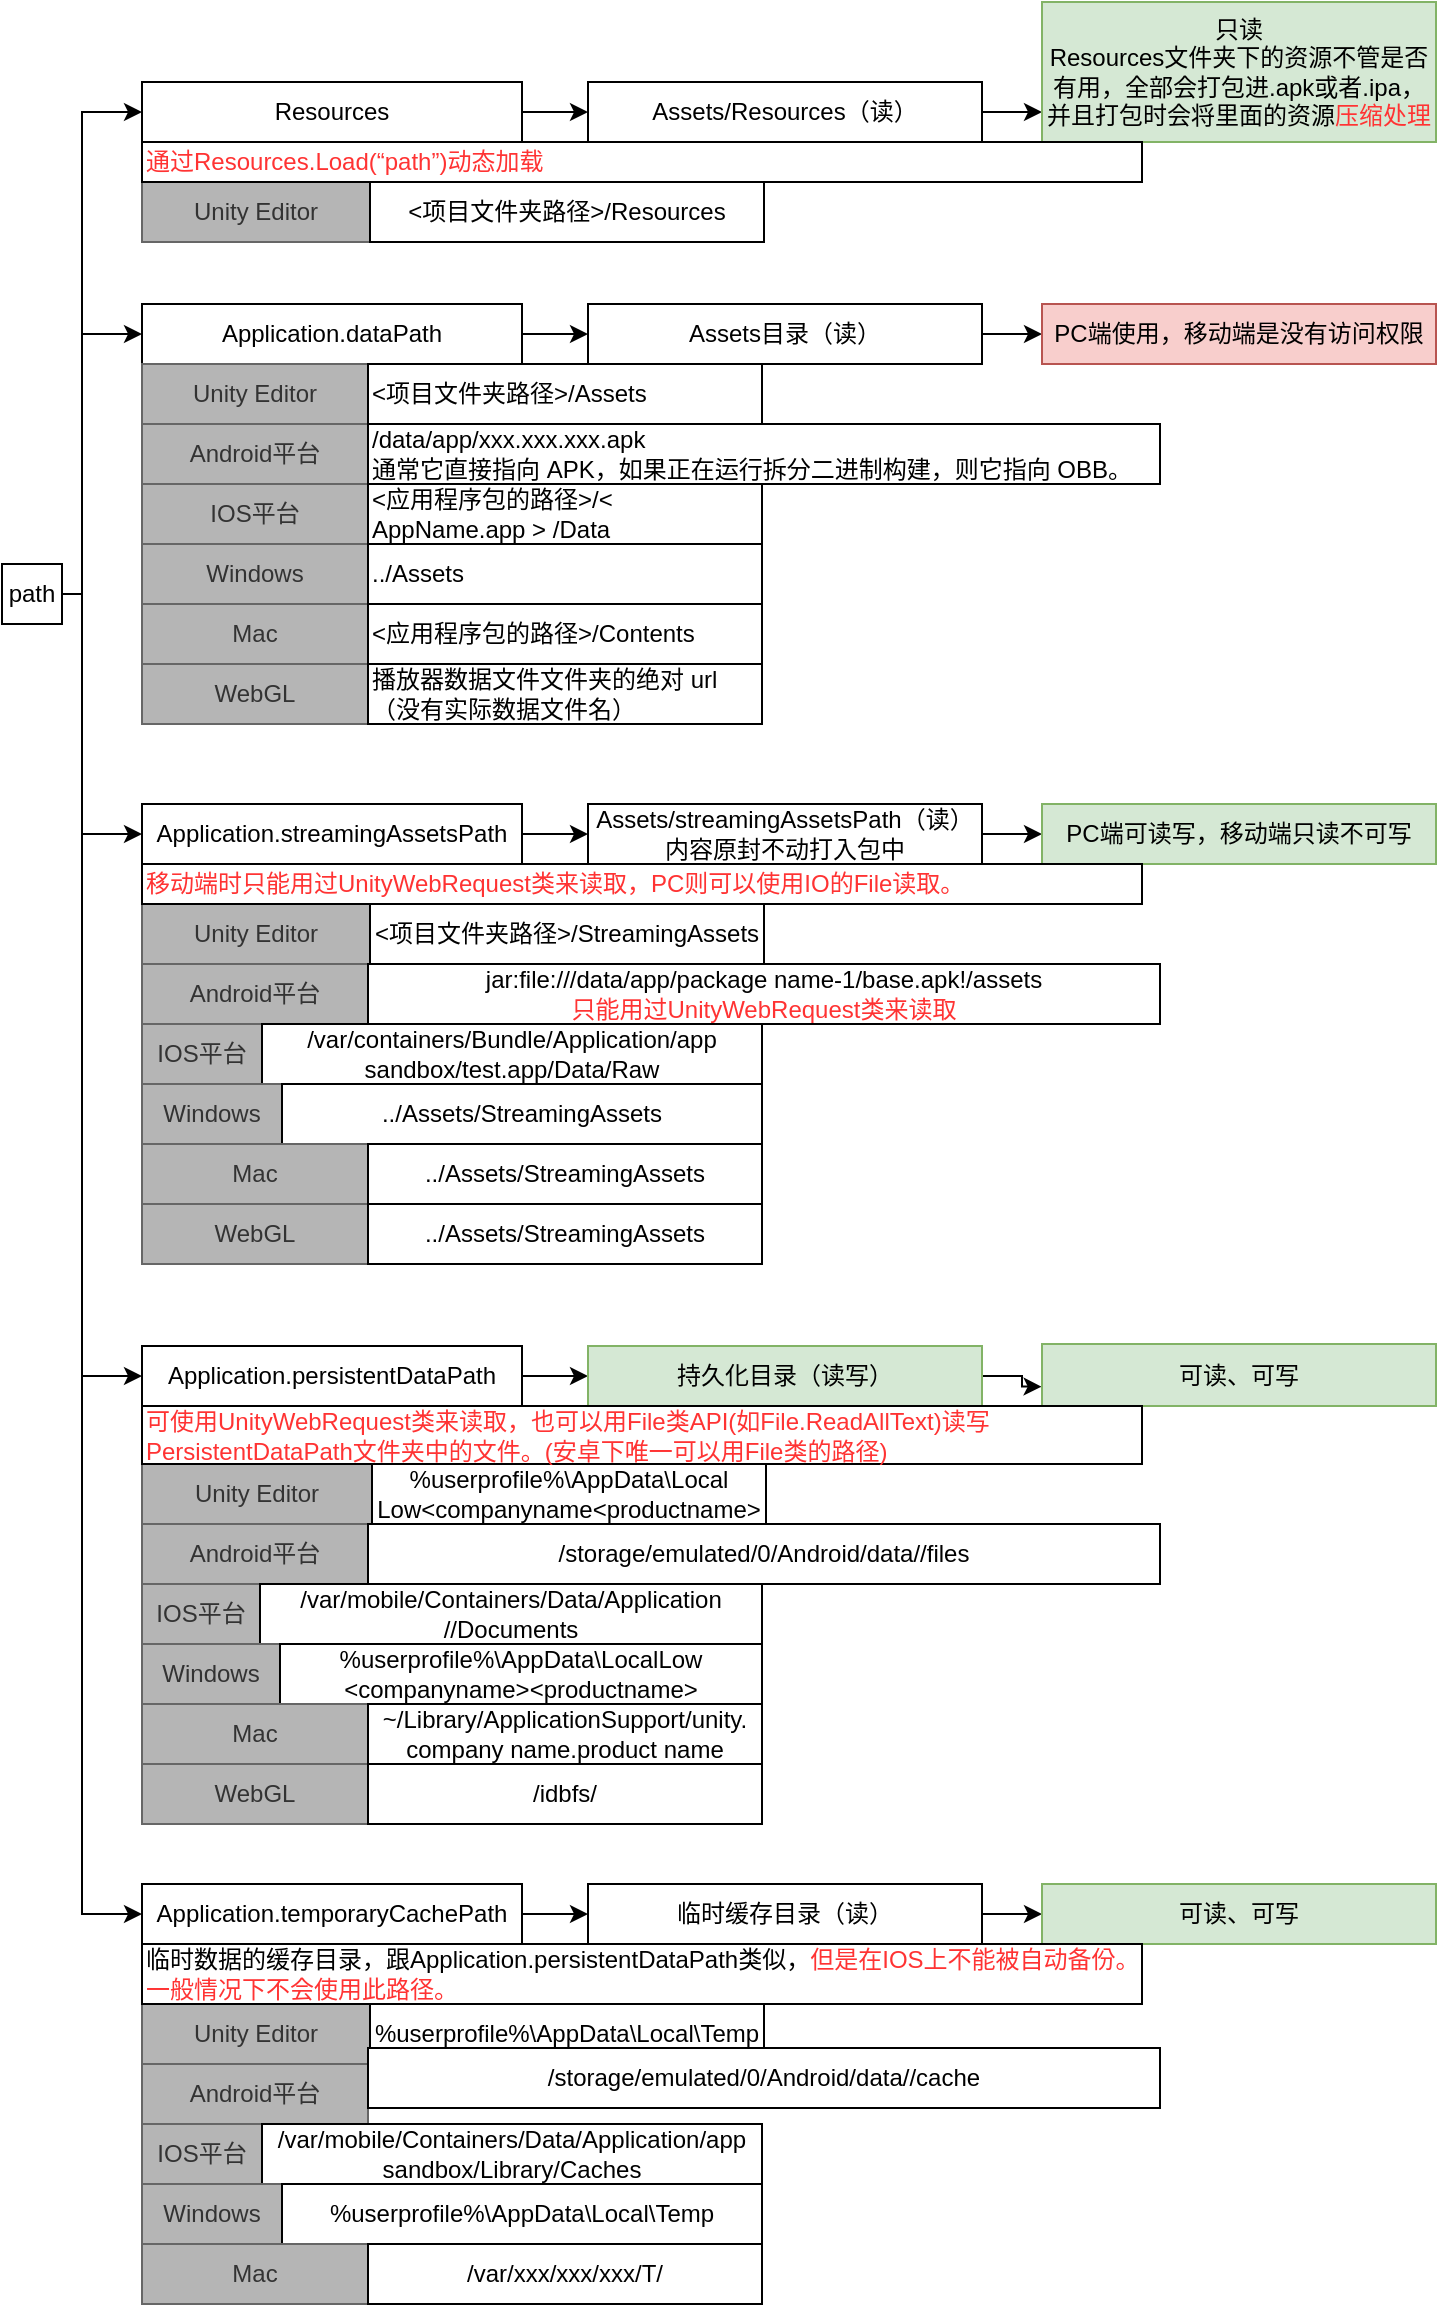 <mxfile version="22.1.15" type="github">
  <diagram name="第 1 页" id="7i3Y2KCJodw82isjAdBV">
    <mxGraphModel dx="1386" dy="759" grid="1" gridSize="10" guides="1" tooltips="1" connect="1" arrows="1" fold="1" page="1" pageScale="1" pageWidth="827" pageHeight="1169" math="0" shadow="0">
      <root>
        <mxCell id="0" />
        <mxCell id="1" parent="0" />
        <mxCell id="EIhSu--SQNdTw0fNG2EI-1" value="" style="edgeStyle=orthogonalEdgeStyle;rounded=0;orthogonalLoop=1;jettySize=auto;html=1;" edge="1" parent="1" source="EIhSu--SQNdTw0fNG2EI-2" target="EIhSu--SQNdTw0fNG2EI-4">
          <mxGeometry relative="1" as="geometry" />
        </mxCell>
        <mxCell id="EIhSu--SQNdTw0fNG2EI-2" value="Application.dataPath" style="rounded=0;whiteSpace=wrap;html=1;" vertex="1" parent="1">
          <mxGeometry x="80" y="320" width="190" height="30" as="geometry" />
        </mxCell>
        <mxCell id="EIhSu--SQNdTw0fNG2EI-3" value="" style="edgeStyle=orthogonalEdgeStyle;rounded=0;orthogonalLoop=1;jettySize=auto;html=1;" edge="1" parent="1" source="EIhSu--SQNdTw0fNG2EI-4" target="EIhSu--SQNdTw0fNG2EI-31">
          <mxGeometry relative="1" as="geometry" />
        </mxCell>
        <mxCell id="EIhSu--SQNdTw0fNG2EI-4" value="Assets目录（读）" style="rounded=0;whiteSpace=wrap;html=1;" vertex="1" parent="1">
          <mxGeometry x="303" y="320" width="197" height="30" as="geometry" />
        </mxCell>
        <mxCell id="EIhSu--SQNdTw0fNG2EI-5" value="" style="edgeStyle=orthogonalEdgeStyle;rounded=0;orthogonalLoop=1;jettySize=auto;html=1;entryX=0;entryY=0.5;entryDx=0;entryDy=0;" edge="1" parent="1" source="EIhSu--SQNdTw0fNG2EI-10" target="EIhSu--SQNdTw0fNG2EI-2">
          <mxGeometry relative="1" as="geometry">
            <Array as="points">
              <mxPoint x="50" y="465" />
              <mxPoint x="50" y="335" />
            </Array>
          </mxGeometry>
        </mxCell>
        <mxCell id="EIhSu--SQNdTw0fNG2EI-6" value="" style="edgeStyle=orthogonalEdgeStyle;rounded=0;orthogonalLoop=1;jettySize=auto;html=1;entryX=0;entryY=0.5;entryDx=0;entryDy=0;" edge="1" parent="1" source="EIhSu--SQNdTw0fNG2EI-10" target="EIhSu--SQNdTw0fNG2EI-27">
          <mxGeometry relative="1" as="geometry">
            <mxPoint x="-60" y="190" as="targetPoint" />
            <Array as="points">
              <mxPoint x="50" y="465" />
              <mxPoint x="50" y="224" />
            </Array>
          </mxGeometry>
        </mxCell>
        <mxCell id="EIhSu--SQNdTw0fNG2EI-7" value="" style="edgeStyle=orthogonalEdgeStyle;rounded=0;orthogonalLoop=1;jettySize=auto;html=1;entryX=0;entryY=0.5;entryDx=0;entryDy=0;" edge="1" parent="1" source="EIhSu--SQNdTw0fNG2EI-10" target="EIhSu--SQNdTw0fNG2EI-12">
          <mxGeometry relative="1" as="geometry">
            <mxPoint x="60" y="466" as="targetPoint" />
            <Array as="points">
              <mxPoint x="50" y="465" />
              <mxPoint x="50" y="585" />
            </Array>
          </mxGeometry>
        </mxCell>
        <mxCell id="EIhSu--SQNdTw0fNG2EI-8" value="" style="edgeStyle=orthogonalEdgeStyle;rounded=0;orthogonalLoop=1;jettySize=auto;html=1;entryX=0;entryY=0.5;entryDx=0;entryDy=0;" edge="1" parent="1" source="EIhSu--SQNdTw0fNG2EI-10" target="EIhSu--SQNdTw0fNG2EI-17">
          <mxGeometry relative="1" as="geometry">
            <Array as="points">
              <mxPoint x="50" y="465" />
              <mxPoint x="50" y="856" />
            </Array>
          </mxGeometry>
        </mxCell>
        <mxCell id="EIhSu--SQNdTw0fNG2EI-9" value="" style="edgeStyle=orthogonalEdgeStyle;rounded=0;orthogonalLoop=1;jettySize=auto;html=1;entryX=0;entryY=0.5;entryDx=0;entryDy=0;" edge="1" parent="1" source="EIhSu--SQNdTw0fNG2EI-10" target="EIhSu--SQNdTw0fNG2EI-23">
          <mxGeometry relative="1" as="geometry">
            <Array as="points">
              <mxPoint x="50" y="465" />
              <mxPoint x="50" y="1125" />
            </Array>
          </mxGeometry>
        </mxCell>
        <mxCell id="EIhSu--SQNdTw0fNG2EI-10" value="path" style="rounded=0;whiteSpace=wrap;html=1;" vertex="1" parent="1">
          <mxGeometry x="10" y="450" width="30" height="30" as="geometry" />
        </mxCell>
        <mxCell id="EIhSu--SQNdTw0fNG2EI-11" value="" style="edgeStyle=orthogonalEdgeStyle;rounded=0;orthogonalLoop=1;jettySize=auto;html=1;" edge="1" parent="1" source="EIhSu--SQNdTw0fNG2EI-12" target="EIhSu--SQNdTw0fNG2EI-15">
          <mxGeometry relative="1" as="geometry" />
        </mxCell>
        <mxCell id="EIhSu--SQNdTw0fNG2EI-12" value="Application.streamingAssetsPath" style="rounded=0;whiteSpace=wrap;html=1;" vertex="1" parent="1">
          <mxGeometry x="80" y="570" width="190" height="30" as="geometry" />
        </mxCell>
        <mxCell id="EIhSu--SQNdTw0fNG2EI-13" value="" style="edgeStyle=orthogonalEdgeStyle;rounded=0;orthogonalLoop=1;jettySize=auto;html=1;" edge="1" parent="1" source="EIhSu--SQNdTw0fNG2EI-15" target="EIhSu--SQNdTw0fNG2EI-83">
          <mxGeometry relative="1" as="geometry" />
        </mxCell>
        <mxCell id="EIhSu--SQNdTw0fNG2EI-14" value="" style="edgeStyle=orthogonalEdgeStyle;rounded=0;orthogonalLoop=1;jettySize=auto;html=1;entryX=0;entryY=0.5;entryDx=0;entryDy=0;" edge="1" parent="1" source="EIhSu--SQNdTw0fNG2EI-15" target="EIhSu--SQNdTw0fNG2EI-32">
          <mxGeometry relative="1" as="geometry" />
        </mxCell>
        <mxCell id="EIhSu--SQNdTw0fNG2EI-15" value="Assets/streamingAssetsPath（读）&lt;br&gt;内容原封不动打入包中" style="rounded=0;whiteSpace=wrap;html=1;" vertex="1" parent="1">
          <mxGeometry x="303" y="570" width="197" height="30" as="geometry" />
        </mxCell>
        <mxCell id="EIhSu--SQNdTw0fNG2EI-16" value="" style="edgeStyle=orthogonalEdgeStyle;rounded=0;orthogonalLoop=1;jettySize=auto;html=1;entryX=0;entryY=0.5;entryDx=0;entryDy=0;" edge="1" parent="1" source="EIhSu--SQNdTw0fNG2EI-17" target="EIhSu--SQNdTw0fNG2EI-21">
          <mxGeometry relative="1" as="geometry" />
        </mxCell>
        <mxCell id="EIhSu--SQNdTw0fNG2EI-17" value="Application.persistentDataPath" style="rounded=0;whiteSpace=wrap;html=1;" vertex="1" parent="1">
          <mxGeometry x="80" y="841" width="190" height="30" as="geometry" />
        </mxCell>
        <mxCell id="EIhSu--SQNdTw0fNG2EI-18" value="" style="edgeStyle=orthogonalEdgeStyle;rounded=0;orthogonalLoop=1;jettySize=auto;html=1;" edge="1" parent="1" source="EIhSu--SQNdTw0fNG2EI-21" target="EIhSu--SQNdTw0fNG2EI-84">
          <mxGeometry relative="1" as="geometry" />
        </mxCell>
        <mxCell id="EIhSu--SQNdTw0fNG2EI-19" value="" style="edgeStyle=orthogonalEdgeStyle;rounded=0;orthogonalLoop=1;jettySize=auto;html=1;" edge="1" parent="1" source="EIhSu--SQNdTw0fNG2EI-21" target="EIhSu--SQNdTw0fNG2EI-84">
          <mxGeometry relative="1" as="geometry" />
        </mxCell>
        <mxCell id="EIhSu--SQNdTw0fNG2EI-20" value="" style="edgeStyle=orthogonalEdgeStyle;rounded=0;orthogonalLoop=1;jettySize=auto;html=1;entryX=-0.001;entryY=0.688;entryDx=0;entryDy=0;entryPerimeter=0;" edge="1" parent="1" source="EIhSu--SQNdTw0fNG2EI-21" target="EIhSu--SQNdTw0fNG2EI-33">
          <mxGeometry relative="1" as="geometry" />
        </mxCell>
        <mxCell id="EIhSu--SQNdTw0fNG2EI-21" value="持久化目录（读写）" style="rounded=0;whiteSpace=wrap;html=1;fillColor=#d5e8d4;strokeColor=#82b366;" vertex="1" parent="1">
          <mxGeometry x="303" y="841" width="197" height="30" as="geometry" />
        </mxCell>
        <mxCell id="EIhSu--SQNdTw0fNG2EI-22" value="" style="edgeStyle=orthogonalEdgeStyle;rounded=0;orthogonalLoop=1;jettySize=auto;html=1;" edge="1" parent="1" source="EIhSu--SQNdTw0fNG2EI-23" target="EIhSu--SQNdTw0fNG2EI-25">
          <mxGeometry relative="1" as="geometry" />
        </mxCell>
        <mxCell id="EIhSu--SQNdTw0fNG2EI-23" value="Application.temporaryCachePath" style="rounded=0;whiteSpace=wrap;html=1;" vertex="1" parent="1">
          <mxGeometry x="80" y="1110" width="190" height="30" as="geometry" />
        </mxCell>
        <mxCell id="EIhSu--SQNdTw0fNG2EI-24" value="" style="edgeStyle=orthogonalEdgeStyle;rounded=0;orthogonalLoop=1;jettySize=auto;html=1;entryX=0;entryY=0.5;entryDx=0;entryDy=0;" edge="1" parent="1" source="EIhSu--SQNdTw0fNG2EI-25" target="EIhSu--SQNdTw0fNG2EI-34">
          <mxGeometry relative="1" as="geometry" />
        </mxCell>
        <mxCell id="EIhSu--SQNdTw0fNG2EI-25" value="临时缓存目录（读）" style="rounded=0;whiteSpace=wrap;html=1;" vertex="1" parent="1">
          <mxGeometry x="303" y="1110" width="197" height="30" as="geometry" />
        </mxCell>
        <mxCell id="EIhSu--SQNdTw0fNG2EI-26" value="" style="edgeStyle=orthogonalEdgeStyle;rounded=0;orthogonalLoop=1;jettySize=auto;html=1;" edge="1" parent="1" source="EIhSu--SQNdTw0fNG2EI-27" target="EIhSu--SQNdTw0fNG2EI-29">
          <mxGeometry relative="1" as="geometry" />
        </mxCell>
        <mxCell id="EIhSu--SQNdTw0fNG2EI-27" value="Resources" style="rounded=0;whiteSpace=wrap;html=1;" vertex="1" parent="1">
          <mxGeometry x="80" y="209" width="190" height="30" as="geometry" />
        </mxCell>
        <mxCell id="EIhSu--SQNdTw0fNG2EI-28" value="" style="edgeStyle=orthogonalEdgeStyle;rounded=0;orthogonalLoop=1;jettySize=auto;html=1;" edge="1" parent="1" source="EIhSu--SQNdTw0fNG2EI-29" target="EIhSu--SQNdTw0fNG2EI-30">
          <mxGeometry relative="1" as="geometry">
            <Array as="points">
              <mxPoint x="530" y="224" />
              <mxPoint x="530" y="224" />
            </Array>
          </mxGeometry>
        </mxCell>
        <mxCell id="EIhSu--SQNdTw0fNG2EI-29" value="Assets/Resources（读）" style="rounded=0;whiteSpace=wrap;html=1;" vertex="1" parent="1">
          <mxGeometry x="303" y="209" width="197" height="30" as="geometry" />
        </mxCell>
        <mxCell id="EIhSu--SQNdTw0fNG2EI-30" value="只读&lt;br&gt;Resources文件夹下的资源不管是否有用，全部会打包进.apk或者.ipa，并且打包时会将里面的资源&lt;font color=&quot;#ff3333&quot;&gt;压缩处理&lt;/font&gt;" style="rounded=0;whiteSpace=wrap;html=1;fillColor=#d5e8d4;strokeColor=#82b366;" vertex="1" parent="1">
          <mxGeometry x="530" y="169" width="197" height="70" as="geometry" />
        </mxCell>
        <mxCell id="EIhSu--SQNdTw0fNG2EI-31" value="PC端使用，移动端是没有访问权限" style="rounded=0;whiteSpace=wrap;html=1;fillColor=#f8cecc;strokeColor=#b85450;" vertex="1" parent="1">
          <mxGeometry x="530" y="320" width="197" height="30" as="geometry" />
        </mxCell>
        <mxCell id="EIhSu--SQNdTw0fNG2EI-32" value="PC端可读写，移动端只读不可写" style="rounded=0;whiteSpace=wrap;html=1;fillColor=#d5e8d4;strokeColor=#82b366;" vertex="1" parent="1">
          <mxGeometry x="530" y="570" width="197" height="30" as="geometry" />
        </mxCell>
        <mxCell id="EIhSu--SQNdTw0fNG2EI-33" value="可读、可写&lt;br&gt;" style="rounded=0;whiteSpace=wrap;html=1;fillColor=#d5e8d4;strokeColor=#82b366;" vertex="1" parent="1">
          <mxGeometry x="530" y="840" width="197" height="31" as="geometry" />
        </mxCell>
        <mxCell id="EIhSu--SQNdTw0fNG2EI-34" value="可读、可写" style="rounded=0;whiteSpace=wrap;html=1;fillColor=#d5e8d4;strokeColor=#82b366;" vertex="1" parent="1">
          <mxGeometry x="530" y="1110" width="197" height="30" as="geometry" />
        </mxCell>
        <mxCell id="EIhSu--SQNdTw0fNG2EI-35" value="Unity Editor" style="rounded=0;whiteSpace=wrap;html=1;fillColor=#B5B5B5;fontColor=#333333;strokeColor=#666666;" vertex="1" parent="1">
          <mxGeometry x="80" y="350" width="113" height="30" as="geometry" />
        </mxCell>
        <mxCell id="EIhSu--SQNdTw0fNG2EI-36" value="&amp;lt;项目文件夹路径&amp;gt;/Assets" style="rounded=0;whiteSpace=wrap;html=1;align=left;" vertex="1" parent="1">
          <mxGeometry x="193" y="350" width="197" height="30" as="geometry" />
        </mxCell>
        <mxCell id="EIhSu--SQNdTw0fNG2EI-37" value="Android平台" style="rounded=0;whiteSpace=wrap;html=1;fillColor=#B5B5B5;fontColor=#333333;strokeColor=#666666;" vertex="1" parent="1">
          <mxGeometry x="80" y="380" width="113" height="30" as="geometry" />
        </mxCell>
        <mxCell id="EIhSu--SQNdTw0fNG2EI-38" value="/data/app/xxx.xxx.xxx.apk&lt;br&gt;通常它直接指向 APK，如果正在运行拆分二进制构建，则它指向 OBB。" style="rounded=0;whiteSpace=wrap;html=1;align=left;" vertex="1" parent="1">
          <mxGeometry x="193" y="380" width="396" height="30" as="geometry" />
        </mxCell>
        <mxCell id="EIhSu--SQNdTw0fNG2EI-39" value="IOS平台" style="rounded=0;whiteSpace=wrap;html=1;fillColor=#B5B5B5;fontColor=#333333;strokeColor=#666666;" vertex="1" parent="1">
          <mxGeometry x="80" y="410" width="113" height="30" as="geometry" />
        </mxCell>
        <mxCell id="EIhSu--SQNdTw0fNG2EI-40" value="&amp;lt;应用程序包的路径&amp;gt;/&amp;lt; AppName.app &amp;gt; /Data" style="rounded=0;whiteSpace=wrap;html=1;align=left;" vertex="1" parent="1">
          <mxGeometry x="193" y="410" width="197" height="30" as="geometry" />
        </mxCell>
        <mxCell id="EIhSu--SQNdTw0fNG2EI-41" value="Windows" style="rounded=0;whiteSpace=wrap;html=1;fillColor=#B5B5B5;fontColor=#333333;strokeColor=#666666;" vertex="1" parent="1">
          <mxGeometry x="80" y="440" width="113" height="30" as="geometry" />
        </mxCell>
        <mxCell id="EIhSu--SQNdTw0fNG2EI-42" value="../Assets" style="rounded=0;whiteSpace=wrap;html=1;align=left;" vertex="1" parent="1">
          <mxGeometry x="193" y="440" width="197" height="30" as="geometry" />
        </mxCell>
        <mxCell id="EIhSu--SQNdTw0fNG2EI-43" value="Mac" style="rounded=0;whiteSpace=wrap;html=1;fillColor=#B5B5B5;fontColor=#333333;strokeColor=#666666;" vertex="1" parent="1">
          <mxGeometry x="80" y="470" width="113" height="30" as="geometry" />
        </mxCell>
        <mxCell id="EIhSu--SQNdTw0fNG2EI-44" value="&amp;lt;应用程序包的路径&amp;gt;/Contents" style="rounded=0;whiteSpace=wrap;html=1;align=left;" vertex="1" parent="1">
          <mxGeometry x="193" y="470" width="197" height="30" as="geometry" />
        </mxCell>
        <mxCell id="EIhSu--SQNdTw0fNG2EI-45" value="WebGL" style="rounded=0;whiteSpace=wrap;html=1;fillColor=#B5B5B5;fontColor=#333333;strokeColor=#666666;" vertex="1" parent="1">
          <mxGeometry x="80" y="500" width="113" height="30" as="geometry" />
        </mxCell>
        <mxCell id="EIhSu--SQNdTw0fNG2EI-46" value="播放器数据文件文件夹的绝对 url（没有实际数据文件名）" style="rounded=0;whiteSpace=wrap;html=1;align=left;" vertex="1" parent="1">
          <mxGeometry x="193" y="500" width="197" height="30" as="geometry" />
        </mxCell>
        <mxCell id="EIhSu--SQNdTw0fNG2EI-47" value="Unity Editor" style="rounded=0;whiteSpace=wrap;html=1;fillColor=#B5B5B5;fontColor=#333333;strokeColor=#666666;" vertex="1" parent="1">
          <mxGeometry x="80" y="620" width="114" height="30" as="geometry" />
        </mxCell>
        <mxCell id="EIhSu--SQNdTw0fNG2EI-48" value="&amp;lt;项目文件夹路径&amp;gt;/StreamingAssets" style="rounded=0;whiteSpace=wrap;html=1;" vertex="1" parent="1">
          <mxGeometry x="194" y="620" width="197" height="30" as="geometry" />
        </mxCell>
        <mxCell id="EIhSu--SQNdTw0fNG2EI-49" value="Android平台" style="rounded=0;whiteSpace=wrap;html=1;fillColor=#B5B5B5;fontColor=#333333;strokeColor=#666666;" vertex="1" parent="1">
          <mxGeometry x="80" y="650" width="113" height="30" as="geometry" />
        </mxCell>
        <mxCell id="EIhSu--SQNdTw0fNG2EI-50" value="jar:file:///data/app/package name-1/base.apk!/assets&lt;br&gt;&lt;font color=&quot;#ff3333&quot;&gt;只能用过UnityWebRequest类来读取&lt;/font&gt;" style="rounded=0;whiteSpace=wrap;html=1;" vertex="1" parent="1">
          <mxGeometry x="193" y="650" width="396" height="30" as="geometry" />
        </mxCell>
        <mxCell id="EIhSu--SQNdTw0fNG2EI-51" value="IOS平台" style="rounded=0;whiteSpace=wrap;html=1;fillColor=#B5B5B5;fontColor=#333333;strokeColor=#666666;" vertex="1" parent="1">
          <mxGeometry x="80" y="680" width="60" height="30" as="geometry" />
        </mxCell>
        <mxCell id="EIhSu--SQNdTw0fNG2EI-52" value="/var/containers/Bundle/Application/app sandbox/test.app/Data/Raw" style="rounded=0;whiteSpace=wrap;html=1;" vertex="1" parent="1">
          <mxGeometry x="140" y="680" width="250" height="30" as="geometry" />
        </mxCell>
        <mxCell id="EIhSu--SQNdTw0fNG2EI-53" value="Windows" style="rounded=0;whiteSpace=wrap;html=1;fillColor=#B5B5B5;fontColor=#333333;strokeColor=#666666;" vertex="1" parent="1">
          <mxGeometry x="80" y="710" width="70" height="30" as="geometry" />
        </mxCell>
        <mxCell id="EIhSu--SQNdTw0fNG2EI-54" value="../Assets/StreamingAssets" style="rounded=0;whiteSpace=wrap;html=1;" vertex="1" parent="1">
          <mxGeometry x="150" y="710" width="240" height="30" as="geometry" />
        </mxCell>
        <mxCell id="EIhSu--SQNdTw0fNG2EI-55" value="Mac" style="rounded=0;whiteSpace=wrap;html=1;fillColor=#B5B5B5;fontColor=#333333;strokeColor=#666666;" vertex="1" parent="1">
          <mxGeometry x="80" y="740" width="113" height="30" as="geometry" />
        </mxCell>
        <mxCell id="EIhSu--SQNdTw0fNG2EI-56" value="../Assets/StreamingAssets" style="rounded=0;whiteSpace=wrap;html=1;" vertex="1" parent="1">
          <mxGeometry x="193" y="740" width="197" height="30" as="geometry" />
        </mxCell>
        <mxCell id="EIhSu--SQNdTw0fNG2EI-57" value="WebGL" style="rounded=0;whiteSpace=wrap;html=1;fillColor=#B5B5B5;fontColor=#333333;strokeColor=#666666;" vertex="1" parent="1">
          <mxGeometry x="80" y="770" width="113" height="30" as="geometry" />
        </mxCell>
        <mxCell id="EIhSu--SQNdTw0fNG2EI-58" value="../Assets/StreamingAssets" style="rounded=0;whiteSpace=wrap;html=1;" vertex="1" parent="1">
          <mxGeometry x="193" y="770" width="197" height="30" as="geometry" />
        </mxCell>
        <mxCell id="EIhSu--SQNdTw0fNG2EI-59" value="Unity Editor" style="rounded=0;whiteSpace=wrap;html=1;fillColor=#B5B5B5;fontColor=#333333;strokeColor=#666666;" vertex="1" parent="1">
          <mxGeometry x="80" y="259" width="114" height="30" as="geometry" />
        </mxCell>
        <mxCell id="EIhSu--SQNdTw0fNG2EI-60" value="&amp;lt;项目文件夹路径&amp;gt;/Resources" style="rounded=0;whiteSpace=wrap;html=1;" vertex="1" parent="1">
          <mxGeometry x="194" y="259" width="197" height="30" as="geometry" />
        </mxCell>
        <mxCell id="EIhSu--SQNdTw0fNG2EI-61" value="Unity Editor" style="rounded=0;whiteSpace=wrap;html=1;fillColor=#B5B5B5;fontColor=#333333;strokeColor=#666666;" vertex="1" parent="1">
          <mxGeometry x="80" y="900" width="115" height="30" as="geometry" />
        </mxCell>
        <mxCell id="EIhSu--SQNdTw0fNG2EI-62" value="%userprofile%\AppData\Local&lt;br&gt;Low&amp;lt;companyname&amp;lt;productname&amp;gt;" style="rounded=0;whiteSpace=wrap;html=1;" vertex="1" parent="1">
          <mxGeometry x="195" y="900" width="197" height="30" as="geometry" />
        </mxCell>
        <mxCell id="EIhSu--SQNdTw0fNG2EI-63" value="Android平台" style="rounded=0;whiteSpace=wrap;html=1;fillColor=#B5B5B5;fontColor=#333333;strokeColor=#666666;" vertex="1" parent="1">
          <mxGeometry x="80" y="930" width="113" height="30" as="geometry" />
        </mxCell>
        <mxCell id="EIhSu--SQNdTw0fNG2EI-64" value="/storage/emulated/0/Android/data//files" style="rounded=0;whiteSpace=wrap;html=1;" vertex="1" parent="1">
          <mxGeometry x="193" y="930" width="396" height="30" as="geometry" />
        </mxCell>
        <mxCell id="EIhSu--SQNdTw0fNG2EI-65" value="IOS平台" style="rounded=0;whiteSpace=wrap;html=1;fillColor=#B5B5B5;fontColor=#333333;strokeColor=#666666;" vertex="1" parent="1">
          <mxGeometry x="80" y="960" width="59" height="30" as="geometry" />
        </mxCell>
        <mxCell id="EIhSu--SQNdTw0fNG2EI-66" value="/var/mobile/Containers/Data/Application&lt;br style=&quot;border-color: var(--border-color);&quot;&gt;//Documents" style="rounded=0;whiteSpace=wrap;html=1;" vertex="1" parent="1">
          <mxGeometry x="139" y="960" width="251" height="30" as="geometry" />
        </mxCell>
        <mxCell id="EIhSu--SQNdTw0fNG2EI-67" value="Windows" style="rounded=0;whiteSpace=wrap;html=1;fillColor=#B5B5B5;fontColor=#333333;strokeColor=#666666;" vertex="1" parent="1">
          <mxGeometry x="80" y="990" width="69" height="30" as="geometry" />
        </mxCell>
        <mxCell id="EIhSu--SQNdTw0fNG2EI-68" value="%userprofile%\AppData\LocalLow&lt;br style=&quot;border-color: var(--border-color);&quot;&gt;&amp;lt;companyname&amp;gt;&amp;lt;productname&amp;gt;" style="rounded=0;whiteSpace=wrap;html=1;" vertex="1" parent="1">
          <mxGeometry x="149" y="990" width="241" height="30" as="geometry" />
        </mxCell>
        <mxCell id="EIhSu--SQNdTw0fNG2EI-69" value="Mac" style="rounded=0;whiteSpace=wrap;html=1;fillColor=#B5B5B5;fontColor=#333333;strokeColor=#666666;" vertex="1" parent="1">
          <mxGeometry x="80" y="1020" width="113" height="30" as="geometry" />
        </mxCell>
        <mxCell id="EIhSu--SQNdTw0fNG2EI-70" value="~/Library/ApplicationSupport/unity.&lt;br style=&quot;border-color: var(--border-color);&quot;&gt;company name.product name" style="rounded=0;whiteSpace=wrap;html=1;" vertex="1" parent="1">
          <mxGeometry x="193" y="1020" width="197" height="30" as="geometry" />
        </mxCell>
        <mxCell id="EIhSu--SQNdTw0fNG2EI-71" value="WebGL" style="rounded=0;whiteSpace=wrap;html=1;fillColor=#B5B5B5;fontColor=#333333;strokeColor=#666666;" vertex="1" parent="1">
          <mxGeometry x="80" y="1050" width="113" height="30" as="geometry" />
        </mxCell>
        <mxCell id="EIhSu--SQNdTw0fNG2EI-72" value="/idbfs/" style="rounded=0;whiteSpace=wrap;html=1;" vertex="1" parent="1">
          <mxGeometry x="193" y="1050" width="197" height="30" as="geometry" />
        </mxCell>
        <mxCell id="EIhSu--SQNdTw0fNG2EI-73" value="Unity Editor" style="rounded=0;whiteSpace=wrap;html=1;fillColor=#B5B5B5;fontColor=#333333;strokeColor=#666666;" vertex="1" parent="1">
          <mxGeometry x="80" y="1170" width="114" height="30" as="geometry" />
        </mxCell>
        <mxCell id="EIhSu--SQNdTw0fNG2EI-74" value="%userprofile%\AppData\Local\Temp" style="rounded=0;whiteSpace=wrap;html=1;" vertex="1" parent="1">
          <mxGeometry x="194" y="1170" width="197" height="30" as="geometry" />
        </mxCell>
        <mxCell id="EIhSu--SQNdTw0fNG2EI-75" value="Android平台" style="rounded=0;whiteSpace=wrap;html=1;fillColor=#B5B5B5;fontColor=#333333;strokeColor=#666666;" vertex="1" parent="1">
          <mxGeometry x="80" y="1200" width="113" height="30" as="geometry" />
        </mxCell>
        <mxCell id="EIhSu--SQNdTw0fNG2EI-76" value="/storage/emulated/0/Android/data//cache" style="rounded=0;whiteSpace=wrap;html=1;" vertex="1" parent="1">
          <mxGeometry x="193" y="1192" width="396" height="30" as="geometry" />
        </mxCell>
        <mxCell id="EIhSu--SQNdTw0fNG2EI-77" value="IOS平台" style="rounded=0;whiteSpace=wrap;html=1;fillColor=#B5B5B5;fontColor=#333333;strokeColor=#666666;" vertex="1" parent="1">
          <mxGeometry x="80" y="1230" width="60" height="30" as="geometry" />
        </mxCell>
        <mxCell id="EIhSu--SQNdTw0fNG2EI-78" value="/var/mobile/Containers/Data/Application/app sandbox/Library/Caches" style="rounded=0;whiteSpace=wrap;html=1;" vertex="1" parent="1">
          <mxGeometry x="140" y="1230" width="250" height="30" as="geometry" />
        </mxCell>
        <mxCell id="EIhSu--SQNdTw0fNG2EI-79" value="Windows" style="rounded=0;whiteSpace=wrap;html=1;fillColor=#B5B5B5;fontColor=#333333;strokeColor=#666666;" vertex="1" parent="1">
          <mxGeometry x="80" y="1260" width="70" height="30" as="geometry" />
        </mxCell>
        <mxCell id="EIhSu--SQNdTw0fNG2EI-80" value="%userprofile%\AppData\Local\Temp" style="rounded=0;whiteSpace=wrap;html=1;" vertex="1" parent="1">
          <mxGeometry x="150" y="1260" width="240" height="30" as="geometry" />
        </mxCell>
        <mxCell id="EIhSu--SQNdTw0fNG2EI-81" value="Mac" style="rounded=0;whiteSpace=wrap;html=1;fillColor=#B5B5B5;fontColor=#333333;strokeColor=#666666;" vertex="1" parent="1">
          <mxGeometry x="80" y="1290" width="113" height="30" as="geometry" />
        </mxCell>
        <mxCell id="EIhSu--SQNdTw0fNG2EI-82" value="/var/xxx/xxx/xxx/T/" style="rounded=0;whiteSpace=wrap;html=1;" vertex="1" parent="1">
          <mxGeometry x="193" y="1290" width="197" height="30" as="geometry" />
        </mxCell>
        <mxCell id="EIhSu--SQNdTw0fNG2EI-83" value="移动端时只能用过UnityWebRequest类来读取，PC则可以使用IO的File读取。" style="rounded=0;whiteSpace=wrap;html=1;align=left;fontColor=#FF3333;" vertex="1" parent="1">
          <mxGeometry x="80" y="600" width="500" height="20" as="geometry" />
        </mxCell>
        <mxCell id="EIhSu--SQNdTw0fNG2EI-84" value="&lt;div&gt;可使用UnityWebRequest类来读取，&lt;span style=&quot;background-color: initial;&quot;&gt;也可以用File类API(如File.ReadAllText)读写PersistentDataPath文件夹中的文件。(安卓下唯一可以用File类的路径)&lt;/span&gt;&lt;/div&gt;" style="rounded=0;whiteSpace=wrap;html=1;align=left;fontColor=#FF3333;" vertex="1" parent="1">
          <mxGeometry x="80" y="871" width="500" height="29" as="geometry" />
        </mxCell>
        <mxCell id="EIhSu--SQNdTw0fNG2EI-85" value="&lt;font color=&quot;#000000&quot;&gt;临时数据的缓存目录，跟Application.persistentDataPath类似，&lt;/font&gt;但是在IOS上不能被自动备份。一般情况下不会使用此路径。" style="rounded=0;whiteSpace=wrap;html=1;align=left;fontColor=#FF3333;" vertex="1" parent="1">
          <mxGeometry x="80" y="1140" width="500" height="30" as="geometry" />
        </mxCell>
        <mxCell id="EIhSu--SQNdTw0fNG2EI-86" value="通过Resources.Load(“path”)动态加载" style="rounded=0;whiteSpace=wrap;html=1;align=left;fontColor=#FF3333;" vertex="1" parent="1">
          <mxGeometry x="80" y="239" width="500" height="20" as="geometry" />
        </mxCell>
      </root>
    </mxGraphModel>
  </diagram>
</mxfile>
